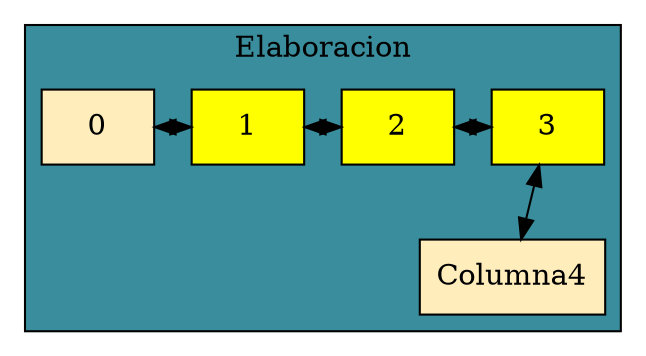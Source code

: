 digraph L{
    node[shape=box fillcolor="#FFEDBB" style=filled]
    
    subgraph cluster_p{
        label="Elaboracion"
        bgcolor="#398D9C"
        raiz[label="0"]
        edge[dir="both"]
        /* Cabeceras de las filas */

        Columna1[label="1",group=1,fillcolor=yellow];
        Columna2[label="2",group=2,fillcolor=yellow];
        Columna3[label="3",group=3,fillcolor=yellow];

        Columna1->Columna2
        Columna2->Columna3
        Columna3->Columna4

        raiz->Columna1

        {rank=same;raiz;Columna1;Columna2;Columna3;}
    }
}